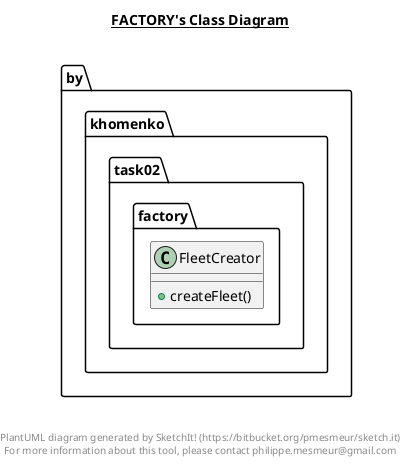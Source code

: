 @startuml

title __FACTORY's Class Diagram__\n

  package by.khomenko.task02.factory {
    class FleetCreator {
        + createFleet()
    }
  }


right footer


PlantUML diagram generated by SketchIt! (https://bitbucket.org/pmesmeur/sketch.it)
For more information about this tool, please contact philippe.mesmeur@gmail.com
endfooter

@enduml
